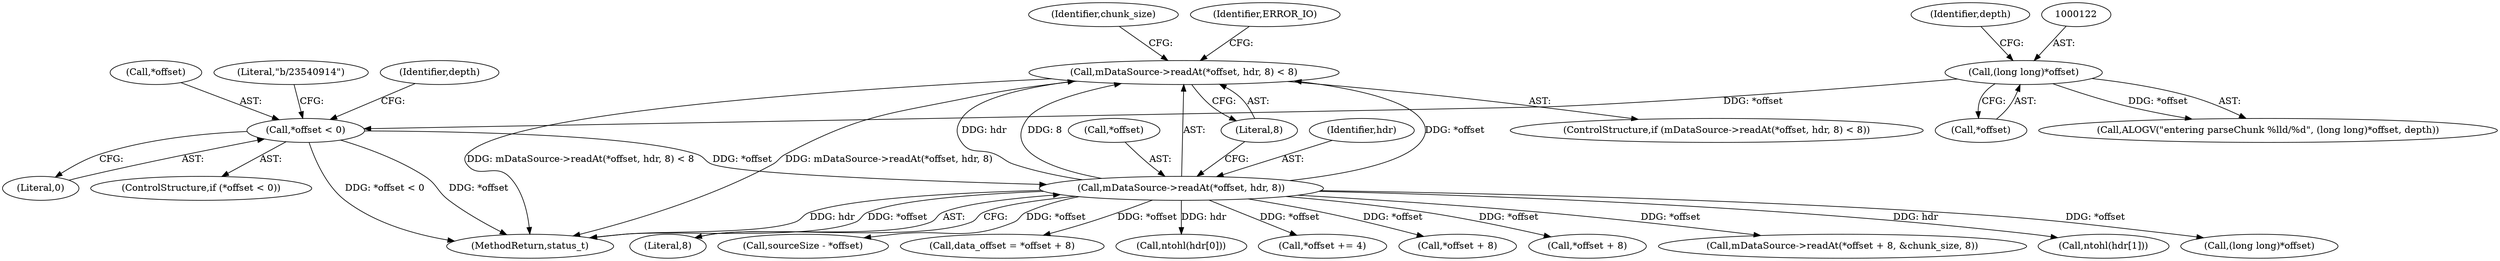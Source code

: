 digraph "0_Android_8a3a2f6ea7defe1a81bb32b3c9f3537f84749b9d@API" {
"1000147" [label="(Call,mDataSource->readAt(*offset, hdr, 8) < 8)"];
"1000148" [label="(Call,mDataSource->readAt(*offset, hdr, 8))"];
"1000127" [label="(Call,*offset < 0)"];
"1000121" [label="(Call,(long long)*offset)"];
"1000151" [label="(Identifier,hdr)"];
"1000186" [label="(Call,*offset + 8)"];
"1000128" [label="(Call,*offset)"];
"1000119" [label="(Call,ALOGV(\"entering parseChunk %lld/%d\", (long long)*offset, depth))"];
"1000160" [label="(Call,ntohl(hdr[0]))"];
"1000159" [label="(Identifier,chunk_size)"];
"1000133" [label="(Literal,\"b/23540914\")"];
"1000121" [label="(Call,(long long)*offset)"];
"1000244" [label="(Call,*offset += 4)"];
"1000153" [label="(Literal,8)"];
"1000130" [label="(Literal,0)"];
"1000174" [label="(Call,*offset + 8)"];
"1003923" [label="(MethodReturn,status_t)"];
"1000185" [label="(Call,mDataSource->readAt(*offset + 8, &chunk_size, 8))"];
"1000156" [label="(Identifier,ERROR_IO)"];
"1000125" [label="(Identifier,depth)"];
"1000167" [label="(Call,ntohl(hdr[1]))"];
"1000147" [label="(Call,mDataSource->readAt(*offset, hdr, 8) < 8)"];
"1000138" [label="(Identifier,depth)"];
"1000265" [label="(Call,(long long)*offset)"];
"1000152" [label="(Literal,8)"];
"1000126" [label="(ControlStructure,if (*offset < 0))"];
"1000123" [label="(Call,*offset)"];
"1000149" [label="(Call,*offset)"];
"1000232" [label="(Call,sourceSize - *offset)"];
"1000127" [label="(Call,*offset < 0)"];
"1000146" [label="(ControlStructure,if (mDataSource->readAt(*offset, hdr, 8) < 8))"];
"1000148" [label="(Call,mDataSource->readAt(*offset, hdr, 8))"];
"1000172" [label="(Call,data_offset = *offset + 8)"];
"1000147" -> "1000146"  [label="AST: "];
"1000147" -> "1000153"  [label="CFG: "];
"1000148" -> "1000147"  [label="AST: "];
"1000153" -> "1000147"  [label="AST: "];
"1000156" -> "1000147"  [label="CFG: "];
"1000159" -> "1000147"  [label="CFG: "];
"1000147" -> "1003923"  [label="DDG: mDataSource->readAt(*offset, hdr, 8)"];
"1000147" -> "1003923"  [label="DDG: mDataSource->readAt(*offset, hdr, 8) < 8"];
"1000148" -> "1000147"  [label="DDG: *offset"];
"1000148" -> "1000147"  [label="DDG: hdr"];
"1000148" -> "1000147"  [label="DDG: 8"];
"1000148" -> "1000152"  [label="CFG: "];
"1000149" -> "1000148"  [label="AST: "];
"1000151" -> "1000148"  [label="AST: "];
"1000152" -> "1000148"  [label="AST: "];
"1000153" -> "1000148"  [label="CFG: "];
"1000148" -> "1003923"  [label="DDG: hdr"];
"1000148" -> "1003923"  [label="DDG: *offset"];
"1000127" -> "1000148"  [label="DDG: *offset"];
"1000148" -> "1000160"  [label="DDG: hdr"];
"1000148" -> "1000167"  [label="DDG: hdr"];
"1000148" -> "1000172"  [label="DDG: *offset"];
"1000148" -> "1000174"  [label="DDG: *offset"];
"1000148" -> "1000185"  [label="DDG: *offset"];
"1000148" -> "1000186"  [label="DDG: *offset"];
"1000148" -> "1000232"  [label="DDG: *offset"];
"1000148" -> "1000244"  [label="DDG: *offset"];
"1000148" -> "1000265"  [label="DDG: *offset"];
"1000127" -> "1000126"  [label="AST: "];
"1000127" -> "1000130"  [label="CFG: "];
"1000128" -> "1000127"  [label="AST: "];
"1000130" -> "1000127"  [label="AST: "];
"1000133" -> "1000127"  [label="CFG: "];
"1000138" -> "1000127"  [label="CFG: "];
"1000127" -> "1003923"  [label="DDG: *offset < 0"];
"1000127" -> "1003923"  [label="DDG: *offset"];
"1000121" -> "1000127"  [label="DDG: *offset"];
"1000121" -> "1000119"  [label="AST: "];
"1000121" -> "1000123"  [label="CFG: "];
"1000122" -> "1000121"  [label="AST: "];
"1000123" -> "1000121"  [label="AST: "];
"1000125" -> "1000121"  [label="CFG: "];
"1000121" -> "1000119"  [label="DDG: *offset"];
}
